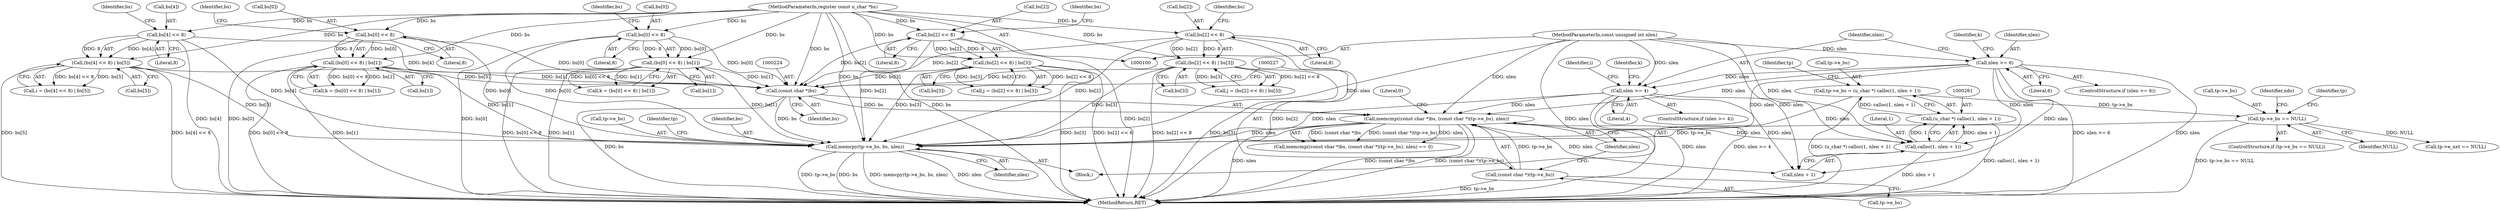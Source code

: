 digraph "0_tcpdump_730fc35968c5433b9e2a829779057f4f9495dc51_1@pointer" {
"1000276" [label="(Call,memcpy(tp->e_bs, bs, nlen))"];
"1000268" [label="(Call,tp->e_bs == NULL)"];
"1000256" [label="(Call,tp->e_bs = (u_char *) calloc(1, nlen + 1))"];
"1000260" [label="(Call,(u_char *) calloc(1, nlen + 1))"];
"1000262" [label="(Call,calloc(1, nlen + 1))"];
"1000222" [label="(Call,memcmp((const char *)bs, (const char *)(tp->e_bs), nlen))"];
"1000223" [label="(Call,(const char *)bs)"];
"1000167" [label="(Call,bs[2] << 8)"];
"1000102" [label="(MethodParameterIn,register const u_char *bs)"];
"1000156" [label="(Call,bs[0] << 8)"];
"1000139" [label="(Call,bs[4] << 8)"];
"1000117" [label="(Call,bs[0] << 8)"];
"1000116" [label="(Call,(bs[0] << 8) | bs[1])"];
"1000155" [label="(Call,(bs[0] << 8) | bs[1])"];
"1000166" [label="(Call,(bs[2] << 8) | bs[3])"];
"1000128" [label="(Call,bs[2] << 8)"];
"1000138" [label="(Call,(bs[4] << 8) | bs[5])"];
"1000127" [label="(Call,(bs[2] << 8) | bs[3])"];
"1000226" [label="(Call,(const char *)(tp->e_bs))"];
"1000149" [label="(Call,nlen >= 4)"];
"1000110" [label="(Call,nlen >= 6)"];
"1000103" [label="(MethodParameterIn,const unsigned int nlen)"];
"1000168" [label="(Call,bs[2])"];
"1000128" [label="(Call,bs[2] << 8)"];
"1000268" [label="(Call,tp->e_bs == NULL)"];
"1000154" [label="(Identifier,k)"];
"1000269" [label="(Call,tp->e_bs)"];
"1000260" [label="(Call,(u_char *) calloc(1, nlen + 1))"];
"1000228" [label="(Call,tp->e_bs)"];
"1000148" [label="(ControlStructure,if (nlen >= 4))"];
"1000138" [label="(Call,(bs[4] << 8) | bs[5])"];
"1000274" [label="(Identifier,ndo)"];
"1000280" [label="(Identifier,bs)"];
"1000110" [label="(Call,nlen >= 6)"];
"1000112" [label="(Literal,6)"];
"1000117" [label="(Call,bs[0] << 8)"];
"1000149" [label="(Call,nlen >= 4)"];
"1000278" [label="(Identifier,tp)"];
"1000256" [label="(Call,tp->e_bs = (u_char *) calloc(1, nlen + 1))"];
"1000109" [label="(ControlStructure,if (nlen >= 6))"];
"1000155" [label="(Call,(bs[0] << 8) | bs[1])"];
"1000122" [label="(Call,bs[1])"];
"1000294" [label="(Call,tp->e_nxt == NULL)"];
"1000139" [label="(Call,bs[4] << 8)"];
"1000226" [label="(Call,(const char *)(tp->e_bs))"];
"1000171" [label="(Literal,8)"];
"1000166" [label="(Call,(bs[2] << 8) | bs[3])"];
"1000270" [label="(Identifier,tp)"];
"1000225" [label="(Identifier,bs)"];
"1000277" [label="(Call,tp->e_bs)"];
"1000140" [label="(Call,bs[4])"];
"1000257" [label="(Call,tp->e_bs)"];
"1000162" [label="(Identifier,bs)"];
"1000145" [label="(Identifier,bs)"];
"1000284" [label="(Identifier,tp)"];
"1000262" [label="(Call,calloc(1, nlen + 1))"];
"1000180" [label="(Identifier,i)"];
"1000161" [label="(Call,bs[1])"];
"1000267" [label="(ControlStructure,if (tp->e_bs == NULL))"];
"1000151" [label="(Literal,4)"];
"1000125" [label="(Call,j = (bs[2] << 8) | bs[3])"];
"1000276" [label="(Call,memcpy(tp->e_bs, bs, nlen))"];
"1000281" [label="(Identifier,nlen)"];
"1000104" [label="(Block,)"];
"1000272" [label="(Identifier,NULL)"];
"1000153" [label="(Call,k = (bs[0] << 8) | bs[1])"];
"1000143" [label="(Literal,8)"];
"1000144" [label="(Call,bs[5])"];
"1000116" [label="(Call,(bs[0] << 8) | bs[1])"];
"1000160" [label="(Literal,8)"];
"1000150" [label="(Identifier,nlen)"];
"1000264" [label="(Call,nlen + 1)"];
"1000232" [label="(Literal,0)"];
"1000173" [label="(Identifier,bs)"];
"1000164" [label="(Call,j = (bs[2] << 8) | bs[3])"];
"1000127" [label="(Call,(bs[2] << 8) | bs[3])"];
"1000222" [label="(Call,memcmp((const char *)bs, (const char *)(tp->e_bs), nlen))"];
"1000221" [label="(Call,memcmp((const char *)bs, (const char *)(tp->e_bs), nlen) == 0)"];
"1000118" [label="(Call,bs[0])"];
"1000132" [label="(Literal,8)"];
"1000115" [label="(Identifier,k)"];
"1000231" [label="(Identifier,nlen)"];
"1000156" [label="(Call,bs[0] << 8)"];
"1000121" [label="(Literal,8)"];
"1000114" [label="(Call,k = (bs[0] << 8) | bs[1])"];
"1000304" [label="(MethodReturn,RET)"];
"1000263" [label="(Literal,1)"];
"1000123" [label="(Identifier,bs)"];
"1000133" [label="(Call,bs[3])"];
"1000223" [label="(Call,(const char *)bs)"];
"1000103" [label="(MethodParameterIn,const unsigned int nlen)"];
"1000136" [label="(Call,i = (bs[4] << 8) | bs[5])"];
"1000129" [label="(Call,bs[2])"];
"1000167" [label="(Call,bs[2] << 8)"];
"1000157" [label="(Call,bs[0])"];
"1000102" [label="(MethodParameterIn,register const u_char *bs)"];
"1000134" [label="(Identifier,bs)"];
"1000111" [label="(Identifier,nlen)"];
"1000172" [label="(Call,bs[3])"];
"1000276" -> "1000104"  [label="AST: "];
"1000276" -> "1000281"  [label="CFG: "];
"1000277" -> "1000276"  [label="AST: "];
"1000280" -> "1000276"  [label="AST: "];
"1000281" -> "1000276"  [label="AST: "];
"1000284" -> "1000276"  [label="CFG: "];
"1000276" -> "1000304"  [label="DDG: bs"];
"1000276" -> "1000304"  [label="DDG: memcpy(tp->e_bs, bs, nlen)"];
"1000276" -> "1000304"  [label="DDG: nlen"];
"1000276" -> "1000304"  [label="DDG: tp->e_bs"];
"1000268" -> "1000276"  [label="DDG: tp->e_bs"];
"1000167" -> "1000276"  [label="DDG: bs[2]"];
"1000156" -> "1000276"  [label="DDG: bs[0]"];
"1000139" -> "1000276"  [label="DDG: bs[4]"];
"1000117" -> "1000276"  [label="DDG: bs[0]"];
"1000116" -> "1000276"  [label="DDG: bs[1]"];
"1000155" -> "1000276"  [label="DDG: bs[1]"];
"1000166" -> "1000276"  [label="DDG: bs[3]"];
"1000223" -> "1000276"  [label="DDG: bs"];
"1000128" -> "1000276"  [label="DDG: bs[2]"];
"1000138" -> "1000276"  [label="DDG: bs[5]"];
"1000127" -> "1000276"  [label="DDG: bs[3]"];
"1000102" -> "1000276"  [label="DDG: bs"];
"1000103" -> "1000276"  [label="DDG: nlen"];
"1000222" -> "1000276"  [label="DDG: nlen"];
"1000149" -> "1000276"  [label="DDG: nlen"];
"1000110" -> "1000276"  [label="DDG: nlen"];
"1000268" -> "1000267"  [label="AST: "];
"1000268" -> "1000272"  [label="CFG: "];
"1000269" -> "1000268"  [label="AST: "];
"1000272" -> "1000268"  [label="AST: "];
"1000274" -> "1000268"  [label="CFG: "];
"1000278" -> "1000268"  [label="CFG: "];
"1000268" -> "1000304"  [label="DDG: tp->e_bs == NULL"];
"1000256" -> "1000268"  [label="DDG: tp->e_bs"];
"1000268" -> "1000294"  [label="DDG: NULL"];
"1000256" -> "1000104"  [label="AST: "];
"1000256" -> "1000260"  [label="CFG: "];
"1000257" -> "1000256"  [label="AST: "];
"1000260" -> "1000256"  [label="AST: "];
"1000270" -> "1000256"  [label="CFG: "];
"1000256" -> "1000304"  [label="DDG: (u_char *) calloc(1, nlen + 1)"];
"1000260" -> "1000256"  [label="DDG: calloc(1, nlen + 1)"];
"1000260" -> "1000262"  [label="CFG: "];
"1000261" -> "1000260"  [label="AST: "];
"1000262" -> "1000260"  [label="AST: "];
"1000260" -> "1000304"  [label="DDG: calloc(1, nlen + 1)"];
"1000262" -> "1000260"  [label="DDG: 1"];
"1000262" -> "1000260"  [label="DDG: nlen + 1"];
"1000262" -> "1000264"  [label="CFG: "];
"1000263" -> "1000262"  [label="AST: "];
"1000264" -> "1000262"  [label="AST: "];
"1000262" -> "1000304"  [label="DDG: nlen + 1"];
"1000222" -> "1000262"  [label="DDG: nlen"];
"1000149" -> "1000262"  [label="DDG: nlen"];
"1000110" -> "1000262"  [label="DDG: nlen"];
"1000103" -> "1000262"  [label="DDG: nlen"];
"1000222" -> "1000221"  [label="AST: "];
"1000222" -> "1000231"  [label="CFG: "];
"1000223" -> "1000222"  [label="AST: "];
"1000226" -> "1000222"  [label="AST: "];
"1000231" -> "1000222"  [label="AST: "];
"1000232" -> "1000222"  [label="CFG: "];
"1000222" -> "1000304"  [label="DDG: (const char *)bs"];
"1000222" -> "1000304"  [label="DDG: (const char *)(tp->e_bs)"];
"1000222" -> "1000304"  [label="DDG: nlen"];
"1000222" -> "1000221"  [label="DDG: (const char *)bs"];
"1000222" -> "1000221"  [label="DDG: (const char *)(tp->e_bs)"];
"1000222" -> "1000221"  [label="DDG: nlen"];
"1000223" -> "1000222"  [label="DDG: bs"];
"1000226" -> "1000222"  [label="DDG: tp->e_bs"];
"1000149" -> "1000222"  [label="DDG: nlen"];
"1000110" -> "1000222"  [label="DDG: nlen"];
"1000103" -> "1000222"  [label="DDG: nlen"];
"1000222" -> "1000264"  [label="DDG: nlen"];
"1000223" -> "1000225"  [label="CFG: "];
"1000224" -> "1000223"  [label="AST: "];
"1000225" -> "1000223"  [label="AST: "];
"1000227" -> "1000223"  [label="CFG: "];
"1000223" -> "1000304"  [label="DDG: bs"];
"1000167" -> "1000223"  [label="DDG: bs[2]"];
"1000156" -> "1000223"  [label="DDG: bs[0]"];
"1000139" -> "1000223"  [label="DDG: bs[4]"];
"1000117" -> "1000223"  [label="DDG: bs[0]"];
"1000116" -> "1000223"  [label="DDG: bs[1]"];
"1000155" -> "1000223"  [label="DDG: bs[1]"];
"1000166" -> "1000223"  [label="DDG: bs[3]"];
"1000128" -> "1000223"  [label="DDG: bs[2]"];
"1000138" -> "1000223"  [label="DDG: bs[5]"];
"1000127" -> "1000223"  [label="DDG: bs[3]"];
"1000102" -> "1000223"  [label="DDG: bs"];
"1000167" -> "1000166"  [label="AST: "];
"1000167" -> "1000171"  [label="CFG: "];
"1000168" -> "1000167"  [label="AST: "];
"1000171" -> "1000167"  [label="AST: "];
"1000173" -> "1000167"  [label="CFG: "];
"1000167" -> "1000304"  [label="DDG: bs[2]"];
"1000167" -> "1000166"  [label="DDG: bs[2]"];
"1000167" -> "1000166"  [label="DDG: 8"];
"1000102" -> "1000167"  [label="DDG: bs"];
"1000102" -> "1000100"  [label="AST: "];
"1000102" -> "1000304"  [label="DDG: bs"];
"1000102" -> "1000117"  [label="DDG: bs"];
"1000102" -> "1000116"  [label="DDG: bs"];
"1000102" -> "1000128"  [label="DDG: bs"];
"1000102" -> "1000127"  [label="DDG: bs"];
"1000102" -> "1000139"  [label="DDG: bs"];
"1000102" -> "1000138"  [label="DDG: bs"];
"1000102" -> "1000156"  [label="DDG: bs"];
"1000102" -> "1000155"  [label="DDG: bs"];
"1000102" -> "1000166"  [label="DDG: bs"];
"1000156" -> "1000155"  [label="AST: "];
"1000156" -> "1000160"  [label="CFG: "];
"1000157" -> "1000156"  [label="AST: "];
"1000160" -> "1000156"  [label="AST: "];
"1000162" -> "1000156"  [label="CFG: "];
"1000156" -> "1000304"  [label="DDG: bs[0]"];
"1000156" -> "1000155"  [label="DDG: bs[0]"];
"1000156" -> "1000155"  [label="DDG: 8"];
"1000139" -> "1000138"  [label="AST: "];
"1000139" -> "1000143"  [label="CFG: "];
"1000140" -> "1000139"  [label="AST: "];
"1000143" -> "1000139"  [label="AST: "];
"1000145" -> "1000139"  [label="CFG: "];
"1000139" -> "1000304"  [label="DDG: bs[4]"];
"1000139" -> "1000138"  [label="DDG: bs[4]"];
"1000139" -> "1000138"  [label="DDG: 8"];
"1000117" -> "1000116"  [label="AST: "];
"1000117" -> "1000121"  [label="CFG: "];
"1000118" -> "1000117"  [label="AST: "];
"1000121" -> "1000117"  [label="AST: "];
"1000123" -> "1000117"  [label="CFG: "];
"1000117" -> "1000304"  [label="DDG: bs[0]"];
"1000117" -> "1000116"  [label="DDG: bs[0]"];
"1000117" -> "1000116"  [label="DDG: 8"];
"1000116" -> "1000114"  [label="AST: "];
"1000116" -> "1000122"  [label="CFG: "];
"1000122" -> "1000116"  [label="AST: "];
"1000114" -> "1000116"  [label="CFG: "];
"1000116" -> "1000304"  [label="DDG: bs[0] << 8"];
"1000116" -> "1000304"  [label="DDG: bs[1]"];
"1000116" -> "1000114"  [label="DDG: bs[0] << 8"];
"1000116" -> "1000114"  [label="DDG: bs[1]"];
"1000155" -> "1000153"  [label="AST: "];
"1000155" -> "1000161"  [label="CFG: "];
"1000161" -> "1000155"  [label="AST: "];
"1000153" -> "1000155"  [label="CFG: "];
"1000155" -> "1000304"  [label="DDG: bs[0] << 8"];
"1000155" -> "1000304"  [label="DDG: bs[1]"];
"1000155" -> "1000153"  [label="DDG: bs[0] << 8"];
"1000155" -> "1000153"  [label="DDG: bs[1]"];
"1000166" -> "1000164"  [label="AST: "];
"1000166" -> "1000172"  [label="CFG: "];
"1000172" -> "1000166"  [label="AST: "];
"1000164" -> "1000166"  [label="CFG: "];
"1000166" -> "1000304"  [label="DDG: bs[3]"];
"1000166" -> "1000304"  [label="DDG: bs[2] << 8"];
"1000166" -> "1000164"  [label="DDG: bs[2] << 8"];
"1000166" -> "1000164"  [label="DDG: bs[3]"];
"1000128" -> "1000127"  [label="AST: "];
"1000128" -> "1000132"  [label="CFG: "];
"1000129" -> "1000128"  [label="AST: "];
"1000132" -> "1000128"  [label="AST: "];
"1000134" -> "1000128"  [label="CFG: "];
"1000128" -> "1000304"  [label="DDG: bs[2]"];
"1000128" -> "1000127"  [label="DDG: bs[2]"];
"1000128" -> "1000127"  [label="DDG: 8"];
"1000138" -> "1000136"  [label="AST: "];
"1000138" -> "1000144"  [label="CFG: "];
"1000144" -> "1000138"  [label="AST: "];
"1000136" -> "1000138"  [label="CFG: "];
"1000138" -> "1000304"  [label="DDG: bs[4] << 8"];
"1000138" -> "1000304"  [label="DDG: bs[5]"];
"1000138" -> "1000136"  [label="DDG: bs[4] << 8"];
"1000138" -> "1000136"  [label="DDG: bs[5]"];
"1000127" -> "1000125"  [label="AST: "];
"1000127" -> "1000133"  [label="CFG: "];
"1000133" -> "1000127"  [label="AST: "];
"1000125" -> "1000127"  [label="CFG: "];
"1000127" -> "1000304"  [label="DDG: bs[3]"];
"1000127" -> "1000304"  [label="DDG: bs[2] << 8"];
"1000127" -> "1000125"  [label="DDG: bs[2] << 8"];
"1000127" -> "1000125"  [label="DDG: bs[3]"];
"1000226" -> "1000228"  [label="CFG: "];
"1000227" -> "1000226"  [label="AST: "];
"1000228" -> "1000226"  [label="AST: "];
"1000231" -> "1000226"  [label="CFG: "];
"1000226" -> "1000304"  [label="DDG: tp->e_bs"];
"1000149" -> "1000148"  [label="AST: "];
"1000149" -> "1000151"  [label="CFG: "];
"1000150" -> "1000149"  [label="AST: "];
"1000151" -> "1000149"  [label="AST: "];
"1000154" -> "1000149"  [label="CFG: "];
"1000180" -> "1000149"  [label="CFG: "];
"1000149" -> "1000304"  [label="DDG: nlen >= 4"];
"1000149" -> "1000304"  [label="DDG: nlen"];
"1000110" -> "1000149"  [label="DDG: nlen"];
"1000103" -> "1000149"  [label="DDG: nlen"];
"1000149" -> "1000264"  [label="DDG: nlen"];
"1000110" -> "1000109"  [label="AST: "];
"1000110" -> "1000112"  [label="CFG: "];
"1000111" -> "1000110"  [label="AST: "];
"1000112" -> "1000110"  [label="AST: "];
"1000115" -> "1000110"  [label="CFG: "];
"1000150" -> "1000110"  [label="CFG: "];
"1000110" -> "1000304"  [label="DDG: nlen >= 6"];
"1000110" -> "1000304"  [label="DDG: nlen"];
"1000103" -> "1000110"  [label="DDG: nlen"];
"1000110" -> "1000264"  [label="DDG: nlen"];
"1000103" -> "1000100"  [label="AST: "];
"1000103" -> "1000304"  [label="DDG: nlen"];
"1000103" -> "1000264"  [label="DDG: nlen"];
}
